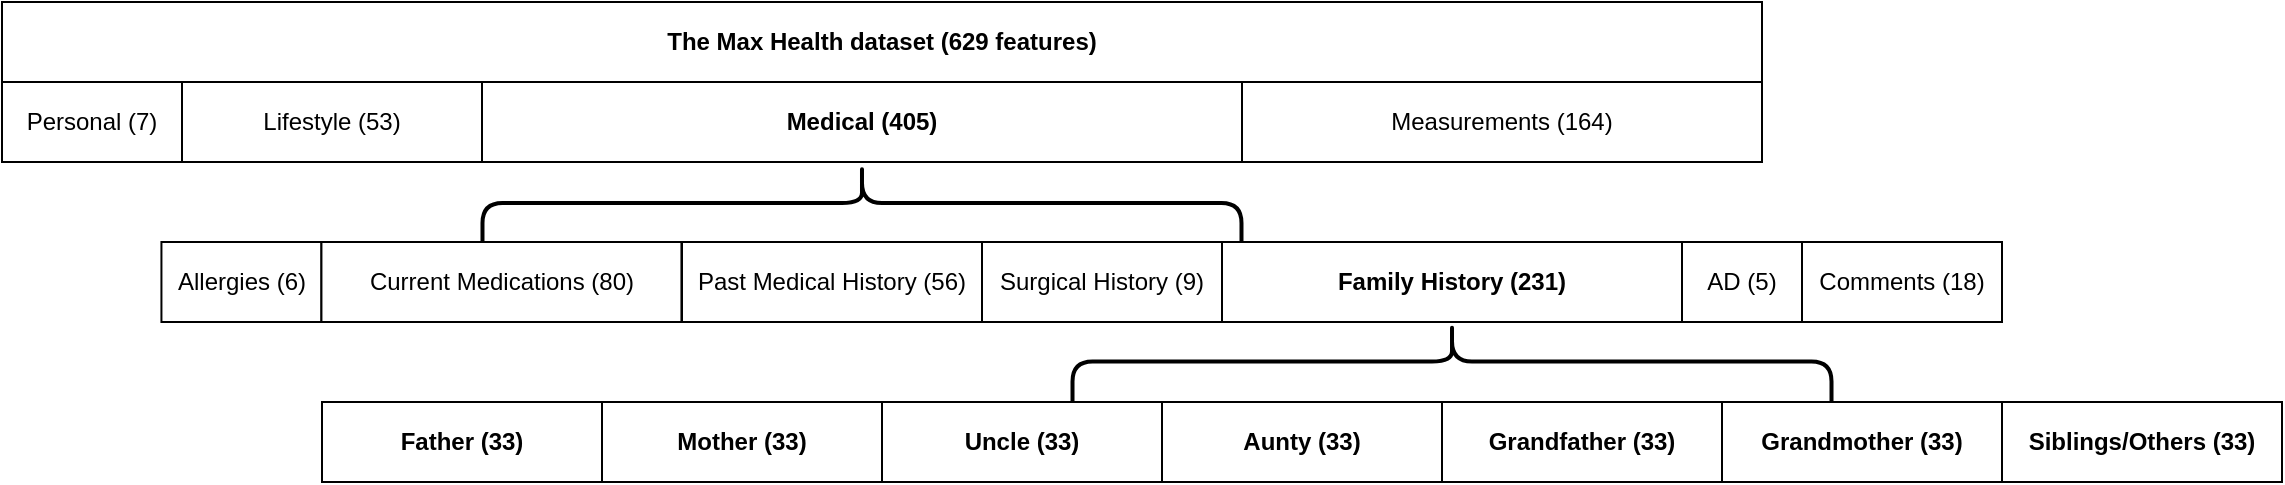 <mxfile version="26.0.6">
  <diagram name="Page-1" id="p3MePknBcelEORn2URV9">
    <mxGraphModel dx="1440" dy="896" grid="1" gridSize="10" guides="1" tooltips="1" connect="1" arrows="1" fold="1" page="1" pageScale="1" pageWidth="827" pageHeight="1169" math="0" shadow="0">
      <root>
        <mxCell id="0" />
        <mxCell id="1" parent="0" />
        <mxCell id="D1cV1n5Gp3ANrmxUmuU1-2" value="Personal (7)" style="rounded=0;whiteSpace=wrap;html=1;" vertex="1" parent="1">
          <mxGeometry x="80" y="118" width="90" height="40" as="geometry" />
        </mxCell>
        <mxCell id="D1cV1n5Gp3ANrmxUmuU1-3" value="Lifestyle (53)" style="rounded=0;whiteSpace=wrap;html=1;" vertex="1" parent="1">
          <mxGeometry x="170" y="118" width="150" height="40" as="geometry" />
        </mxCell>
        <mxCell id="D1cV1n5Gp3ANrmxUmuU1-4" value="&lt;b&gt;Medical (405)&lt;/b&gt;" style="rounded=0;whiteSpace=wrap;html=1;" vertex="1" parent="1">
          <mxGeometry x="320" y="118" width="380" height="40" as="geometry" />
        </mxCell>
        <mxCell id="D1cV1n5Gp3ANrmxUmuU1-5" value="Measurements (164)" style="rounded=0;whiteSpace=wrap;html=1;" vertex="1" parent="1">
          <mxGeometry x="700" y="118" width="260" height="40" as="geometry" />
        </mxCell>
        <mxCell id="D1cV1n5Gp3ANrmxUmuU1-20" value="" style="shape=curlyBracket;whiteSpace=wrap;html=1;rounded=1;labelPosition=left;verticalLabelPosition=middle;align=right;verticalAlign=middle;rotation=90;size=0.5;strokeWidth=2;" vertex="1" parent="1">
          <mxGeometry x="489.71" y="-11.28" width="40.57" height="379.5" as="geometry" />
        </mxCell>
        <mxCell id="D1cV1n5Gp3ANrmxUmuU1-21" value="Allergies (6)" style="rounded=0;whiteSpace=wrap;html=1;" vertex="1" parent="1">
          <mxGeometry x="159.72" y="198" width="80" height="40" as="geometry" />
        </mxCell>
        <mxCell id="D1cV1n5Gp3ANrmxUmuU1-22" value="Current Medications (80)" style="rounded=0;whiteSpace=wrap;html=1;" vertex="1" parent="1">
          <mxGeometry x="239.72" y="198" width="180" height="40" as="geometry" />
        </mxCell>
        <mxCell id="D1cV1n5Gp3ANrmxUmuU1-23" value="Past Medical History (56)" style="rounded=0;whiteSpace=wrap;html=1;" vertex="1" parent="1">
          <mxGeometry x="420" y="198" width="150" height="40" as="geometry" />
        </mxCell>
        <mxCell id="D1cV1n5Gp3ANrmxUmuU1-24" value="Surgical History (9)" style="rounded=0;whiteSpace=wrap;html=1;" vertex="1" parent="1">
          <mxGeometry x="570" y="198" width="120" height="40" as="geometry" />
        </mxCell>
        <mxCell id="D1cV1n5Gp3ANrmxUmuU1-25" value="&lt;b&gt;Family History (231)&lt;/b&gt;" style="rounded=0;whiteSpace=wrap;html=1;" vertex="1" parent="1">
          <mxGeometry x="690" y="198" width="230" height="40" as="geometry" />
        </mxCell>
        <mxCell id="D1cV1n5Gp3ANrmxUmuU1-26" value="AD (5)" style="rounded=0;whiteSpace=wrap;html=1;" vertex="1" parent="1">
          <mxGeometry x="920" y="198" width="60" height="40" as="geometry" />
        </mxCell>
        <mxCell id="D1cV1n5Gp3ANrmxUmuU1-27" value="Comments (18)" style="rounded=0;whiteSpace=wrap;html=1;" vertex="1" parent="1">
          <mxGeometry x="980" y="198" width="100" height="40" as="geometry" />
        </mxCell>
        <mxCell id="D1cV1n5Gp3ANrmxUmuU1-28" value="" style="shape=curlyBracket;whiteSpace=wrap;html=1;rounded=1;labelPosition=left;verticalLabelPosition=middle;align=right;verticalAlign=middle;rotation=90;size=0.5;strokeWidth=2;" vertex="1" parent="1">
          <mxGeometry x="784.72" y="68" width="40.57" height="379.5" as="geometry" />
        </mxCell>
        <mxCell id="D1cV1n5Gp3ANrmxUmuU1-29" value="Father (33)" style="rounded=0;whiteSpace=wrap;html=1;fontStyle=1" vertex="1" parent="1">
          <mxGeometry x="240" y="278" width="140" height="40" as="geometry" />
        </mxCell>
        <mxCell id="D1cV1n5Gp3ANrmxUmuU1-30" value="Mother (33)" style="rounded=0;whiteSpace=wrap;html=1;fontStyle=1" vertex="1" parent="1">
          <mxGeometry x="380" y="278" width="140" height="40" as="geometry" />
        </mxCell>
        <mxCell id="D1cV1n5Gp3ANrmxUmuU1-31" value="Uncle (33)" style="rounded=0;whiteSpace=wrap;html=1;fontStyle=1" vertex="1" parent="1">
          <mxGeometry x="520" y="278" width="140" height="40" as="geometry" />
        </mxCell>
        <mxCell id="D1cV1n5Gp3ANrmxUmuU1-32" value="Aunty (33)" style="rounded=0;whiteSpace=wrap;html=1;fontStyle=1" vertex="1" parent="1">
          <mxGeometry x="660" y="278" width="140" height="40" as="geometry" />
        </mxCell>
        <mxCell id="D1cV1n5Gp3ANrmxUmuU1-33" value="Grandfather (33)" style="rounded=0;whiteSpace=wrap;html=1;fontStyle=1" vertex="1" parent="1">
          <mxGeometry x="800" y="278" width="140" height="40" as="geometry" />
        </mxCell>
        <mxCell id="D1cV1n5Gp3ANrmxUmuU1-34" value="Grandmother (33)" style="rounded=0;whiteSpace=wrap;html=1;fontStyle=1" vertex="1" parent="1">
          <mxGeometry x="940" y="278" width="140" height="40" as="geometry" />
        </mxCell>
        <mxCell id="D1cV1n5Gp3ANrmxUmuU1-35" value="Siblings/Others (33)" style="rounded=0;whiteSpace=wrap;html=1;fontStyle=1" vertex="1" parent="1">
          <mxGeometry x="1080" y="278" width="140" height="40" as="geometry" />
        </mxCell>
        <mxCell id="D1cV1n5Gp3ANrmxUmuU1-36" value="&lt;b&gt;The Max Health dataset (629 features)&lt;/b&gt;" style="rounded=0;whiteSpace=wrap;html=1;" vertex="1" parent="1">
          <mxGeometry x="80" y="78" width="880" height="40" as="geometry" />
        </mxCell>
      </root>
    </mxGraphModel>
  </diagram>
</mxfile>
